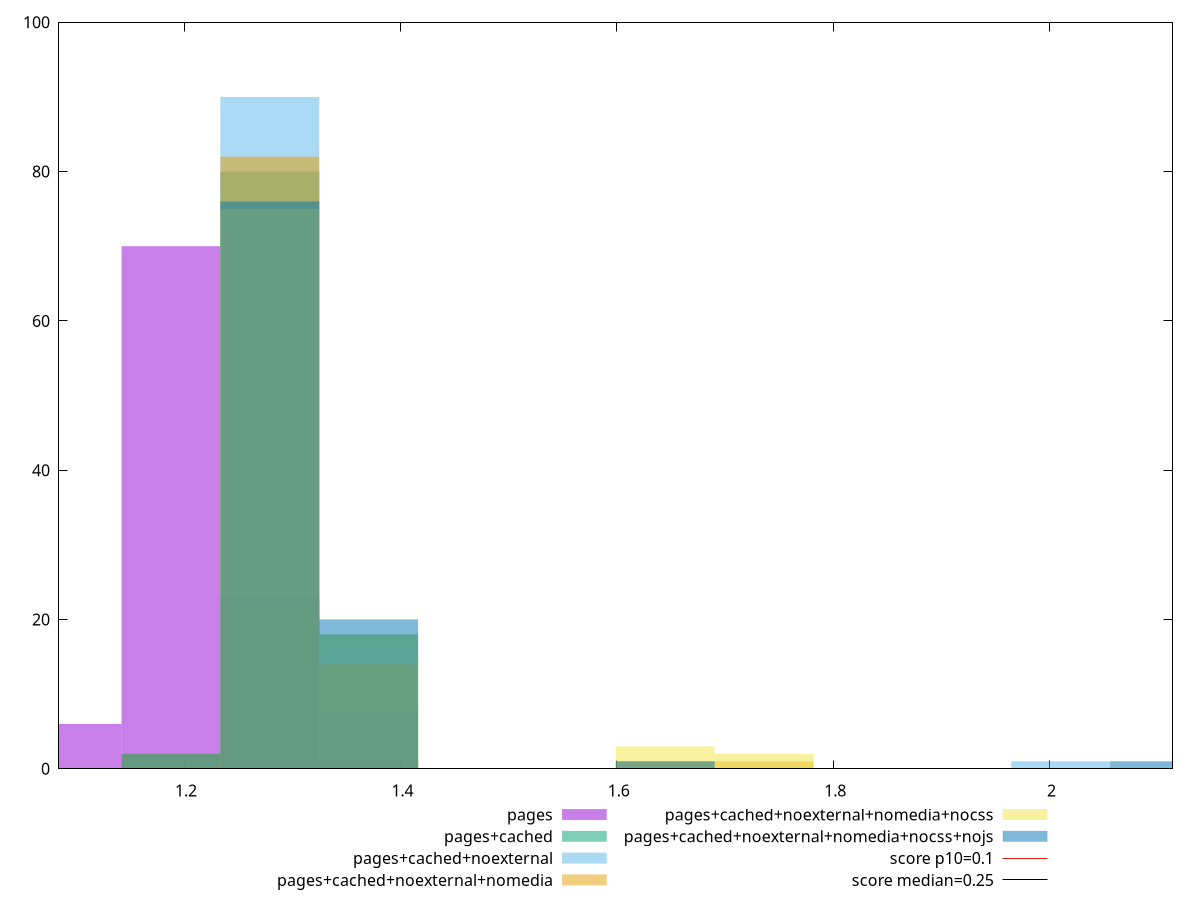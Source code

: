 reset

$pages <<EOF
1.1878898492615926 70
1.2792659915124842 23
1.0965137070107007 6
1.370642133763376 1
EOF

$pagesCached <<EOF
1.2792659915124842 80
1.370642133763376 18
1.1878898492615926 2
EOF

$pagesCachedNoexternal <<EOF
1.2792659915124842 90
2.010275129519618 1
1.370642133763376 8
1.1878898492615926 1
EOF

$pagesCachedNoexternalNomedia <<EOF
1.2792659915124842 82
1.7361467027669428 1
1.370642133763376 14
1.1878898492615926 2
1.6447705605160512 1
EOF

$pagesCachedNoexternalNomediaNocss <<EOF
1.2792659915124842 75
1.370642133763376 18
1.6447705605160512 3
1.1878898492615926 2
1.7361467027669428 2
EOF

$pagesCachedNoexternalNomediaNocssNojs <<EOF
1.2792659915124842 76
1.370642133763376 20
1.1878898492615926 2
2.10165127177051 1
1.6447705605160512 1
EOF

set key outside below
set boxwidth 0.09137614225089173
set xrange [1.0843936581081814:2.113691316392687]
set yrange [0:100]
set trange [0:100]
set style fill transparent solid 0.5 noborder

set parametric
set terminal svg size 640, 540 enhanced background rgb 'white'
set output "reprap/cumulative-layout-shift/comparison/histogram/all_raw.svg"

plot $pages title "pages" with boxes, \
     $pagesCached title "pages+cached" with boxes, \
     $pagesCachedNoexternal title "pages+cached+noexternal" with boxes, \
     $pagesCachedNoexternalNomedia title "pages+cached+noexternal+nomedia" with boxes, \
     $pagesCachedNoexternalNomediaNocss title "pages+cached+noexternal+nomedia+nocss" with boxes, \
     $pagesCachedNoexternalNomediaNocssNojs title "pages+cached+noexternal+nomedia+nocss+nojs" with boxes, \
     0.1,t title "score p10=0.1", \
     0.25,t title "score median=0.25"

reset
